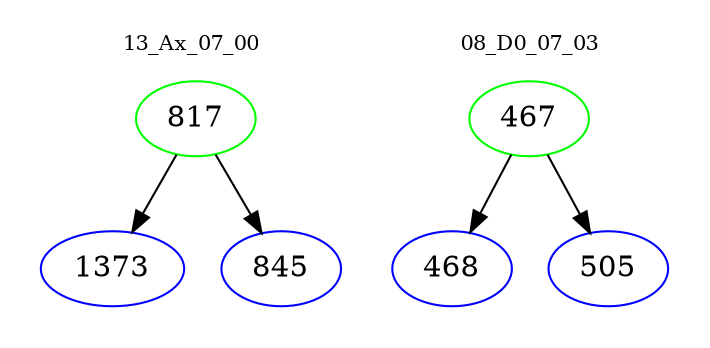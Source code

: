 digraph{
subgraph cluster_0 {
color = white
label = "13_Ax_07_00";
fontsize=10;
T0_817 [label="817", color="green"]
T0_817 -> T0_1373 [color="black"]
T0_1373 [label="1373", color="blue"]
T0_817 -> T0_845 [color="black"]
T0_845 [label="845", color="blue"]
}
subgraph cluster_1 {
color = white
label = "08_D0_07_03";
fontsize=10;
T1_467 [label="467", color="green"]
T1_467 -> T1_468 [color="black"]
T1_468 [label="468", color="blue"]
T1_467 -> T1_505 [color="black"]
T1_505 [label="505", color="blue"]
}
}
